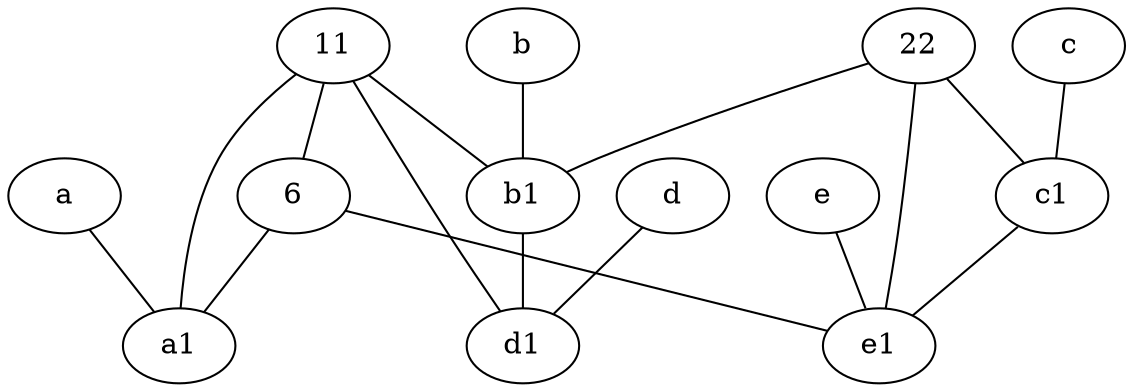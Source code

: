 graph {
	node [labelfontsize=50]
	11 [labelfontsize=50]
	c [labelfontsize=50 pos="4.5,2!"]
	a1 [labelfontsize=50 pos="8,3!"]
	d1 [labelfontsize=50 pos="3,5!"]
	b [labelfontsize=50 pos="10,4!"]
	e1 [labelfontsize=50 pos="7,7!"]
	e [labelfontsize=50 pos="7,9!"]
	d [labelfontsize=50 pos="2,5!"]
	6 [labelfontsize=50]
	22 [labelfontsize=50]
	c1 [labelfontsize=50 pos="4.5,3!"]
	a [labelfontsize=50 pos="8,2!"]
	b1 [labelfontsize=50 pos="9,4!"]
	c -- c1
	11 -- d1
	c1 -- e1
	e -- e1
	6 -- e1
	11 -- a1
	22 -- b1
	11 -- 6
	b1 -- d1
	22 -- e1
	b -- b1
	11 -- b1
	d -- d1
	22 -- c1
	6 -- a1
	a -- a1
}
